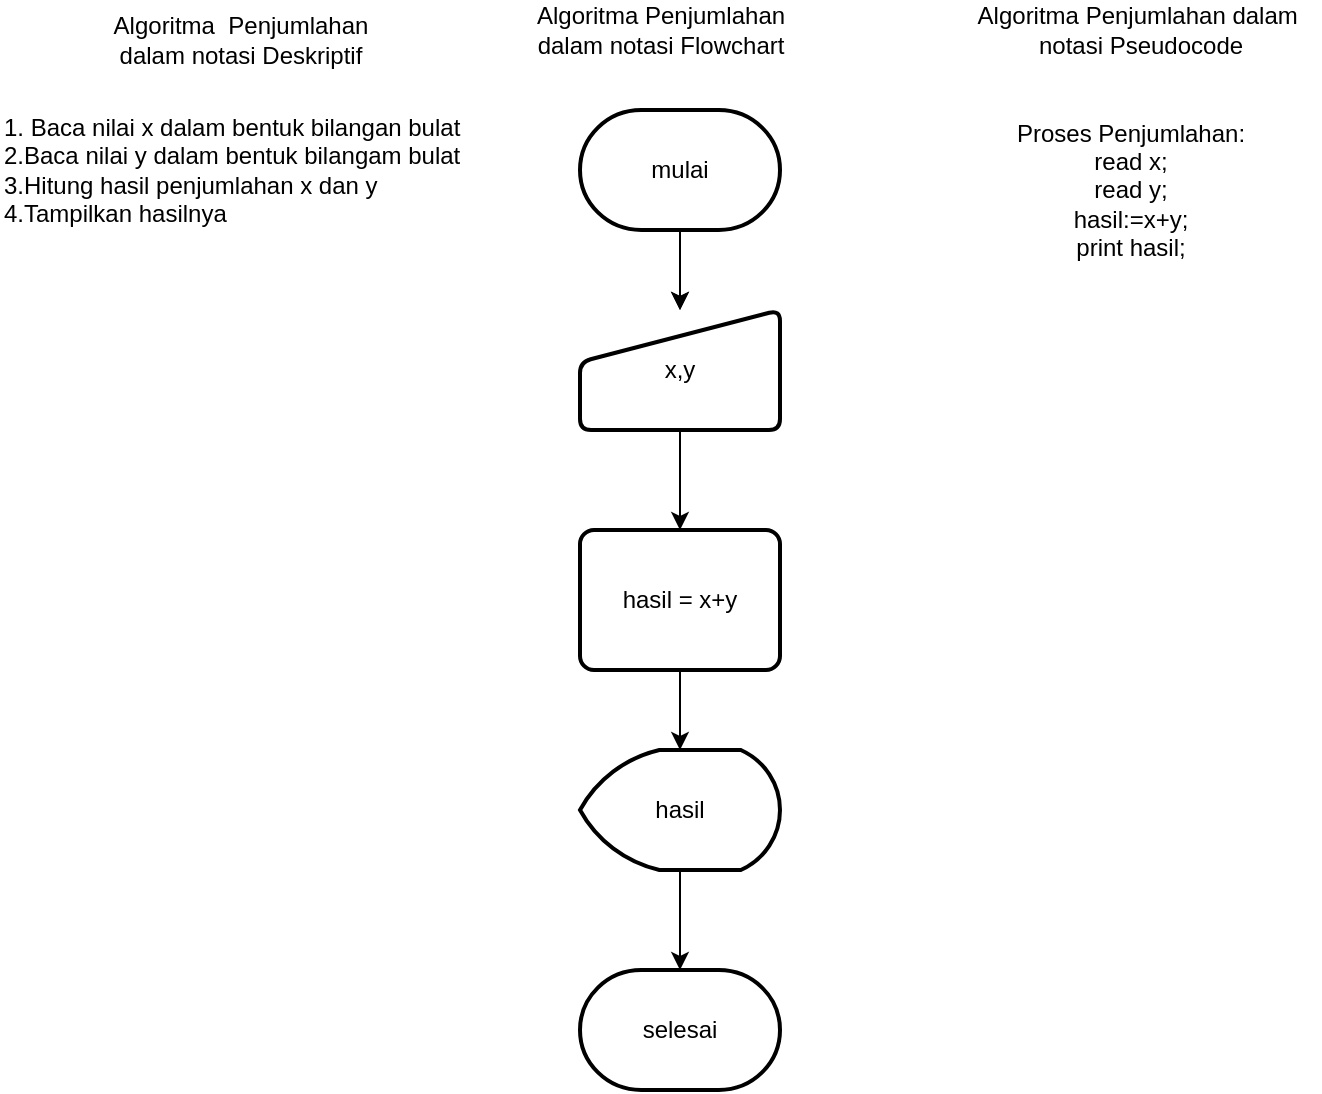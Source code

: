 <mxfile version="17.1.3" type="device"><diagram id="ZLMRjYlz73PqbMOohR7o" name="Page-1"><mxGraphModel dx="1038" dy="617" grid="1" gridSize="10" guides="1" tooltips="1" connect="1" arrows="1" fold="1" page="1" pageScale="1" pageWidth="850" pageHeight="1100" math="0" shadow="0"><root><mxCell id="0"/><mxCell id="1" parent="0"/><mxCell id="5ES_L1nhuTkoK-fknoQo-1" value="Algoritma&amp;nbsp; Penjumlahan&lt;br&gt;dalam notasi Deskriptif" style="text;html=1;align=center;verticalAlign=middle;resizable=0;points=[];autosize=1;strokeColor=none;fillColor=none;" vertex="1" parent="1"><mxGeometry x="90" y="30" width="140" height="30" as="geometry"/></mxCell><mxCell id="5ES_L1nhuTkoK-fknoQo-2" value="1. Baca nilai x dalam bentuk bilangan bulat&lt;br&gt;2.Baca nilai y dalam bentuk bilangam bulat&lt;br&gt;3.Hitung hasil penjumlahan x dan y&lt;br&gt;4.Tampilkan hasilnya" style="text;html=1;align=left;verticalAlign=middle;resizable=0;points=[];autosize=1;strokeColor=none;fillColor=none;" vertex="1" parent="1"><mxGeometry x="40" y="80" width="240" height="60" as="geometry"/></mxCell><mxCell id="5ES_L1nhuTkoK-fknoQo-3" value="Algoritma Penjumlahan&lt;br&gt;dalam notasi Flowchart" style="text;html=1;align=center;verticalAlign=middle;resizable=0;points=[];autosize=1;strokeColor=none;fillColor=none;" vertex="1" parent="1"><mxGeometry x="300" y="25" width="140" height="30" as="geometry"/></mxCell><mxCell id="5ES_L1nhuTkoK-fknoQo-11" value="" style="edgeStyle=orthogonalEdgeStyle;rounded=0;orthogonalLoop=1;jettySize=auto;html=1;" edge="1" parent="1" source="5ES_L1nhuTkoK-fknoQo-4" target="5ES_L1nhuTkoK-fknoQo-5"><mxGeometry relative="1" as="geometry"><Array as="points"><mxPoint x="380" y="190"/><mxPoint x="380" y="190"/></Array></mxGeometry></mxCell><mxCell id="5ES_L1nhuTkoK-fknoQo-16" style="edgeStyle=orthogonalEdgeStyle;rounded=0;orthogonalLoop=1;jettySize=auto;html=1;exitX=0.5;exitY=1;exitDx=0;exitDy=0;exitPerimeter=0;" edge="1" parent="1" source="5ES_L1nhuTkoK-fknoQo-4" target="5ES_L1nhuTkoK-fknoQo-5"><mxGeometry relative="1" as="geometry"/></mxCell><mxCell id="5ES_L1nhuTkoK-fknoQo-4" value="mulai&lt;br&gt;" style="strokeWidth=2;html=1;shape=mxgraph.flowchart.terminator;whiteSpace=wrap;" vertex="1" parent="1"><mxGeometry x="330" y="80" width="100" height="60" as="geometry"/></mxCell><mxCell id="5ES_L1nhuTkoK-fknoQo-15" style="edgeStyle=orthogonalEdgeStyle;rounded=0;orthogonalLoop=1;jettySize=auto;html=1;exitX=0.5;exitY=1;exitDx=0;exitDy=0;entryX=0.5;entryY=0;entryDx=0;entryDy=0;" edge="1" parent="1" source="5ES_L1nhuTkoK-fknoQo-5" target="5ES_L1nhuTkoK-fknoQo-13"><mxGeometry relative="1" as="geometry"/></mxCell><mxCell id="5ES_L1nhuTkoK-fknoQo-5" value="x,y" style="html=1;strokeWidth=2;shape=manualInput;whiteSpace=wrap;rounded=1;size=26;arcSize=11;" vertex="1" parent="1"><mxGeometry x="330" y="180" width="100" height="60" as="geometry"/></mxCell><mxCell id="5ES_L1nhuTkoK-fknoQo-18" style="edgeStyle=orthogonalEdgeStyle;rounded=0;orthogonalLoop=1;jettySize=auto;html=1;exitX=0.5;exitY=1;exitDx=0;exitDy=0;exitPerimeter=0;entryX=0.5;entryY=0;entryDx=0;entryDy=0;entryPerimeter=0;" edge="1" parent="1" source="5ES_L1nhuTkoK-fknoQo-7" target="5ES_L1nhuTkoK-fknoQo-12"><mxGeometry relative="1" as="geometry"/></mxCell><mxCell id="5ES_L1nhuTkoK-fknoQo-7" value="hasil" style="strokeWidth=2;html=1;shape=mxgraph.flowchart.display;whiteSpace=wrap;" vertex="1" parent="1"><mxGeometry x="330" y="400" width="100" height="60" as="geometry"/></mxCell><mxCell id="5ES_L1nhuTkoK-fknoQo-8" value="Algoritma Penjumlahan dalam&amp;nbsp;&lt;br&gt;notasi Pseudocode&lt;br&gt;" style="text;html=1;align=center;verticalAlign=middle;resizable=0;points=[];autosize=1;strokeColor=none;fillColor=none;" vertex="1" parent="1"><mxGeometry x="520" y="25" width="180" height="30" as="geometry"/></mxCell><mxCell id="5ES_L1nhuTkoK-fknoQo-9" value="Proses Penjumlahan:&lt;br&gt;read x;&lt;br&gt;read y;&lt;br&gt;hasil:=x+y;&lt;br&gt;print hasil;" style="text;html=1;align=center;verticalAlign=middle;resizable=0;points=[];autosize=1;strokeColor=none;fillColor=none;" vertex="1" parent="1"><mxGeometry x="540" y="80" width="130" height="80" as="geometry"/></mxCell><mxCell id="5ES_L1nhuTkoK-fknoQo-12" value="selesai" style="strokeWidth=2;html=1;shape=mxgraph.flowchart.terminator;whiteSpace=wrap;" vertex="1" parent="1"><mxGeometry x="330" y="510" width="100" height="60" as="geometry"/></mxCell><mxCell id="5ES_L1nhuTkoK-fknoQo-17" style="edgeStyle=orthogonalEdgeStyle;rounded=0;orthogonalLoop=1;jettySize=auto;html=1;exitX=0.5;exitY=1;exitDx=0;exitDy=0;entryX=0.5;entryY=0;entryDx=0;entryDy=0;entryPerimeter=0;" edge="1" parent="1" source="5ES_L1nhuTkoK-fknoQo-13" target="5ES_L1nhuTkoK-fknoQo-7"><mxGeometry relative="1" as="geometry"/></mxCell><mxCell id="5ES_L1nhuTkoK-fknoQo-13" value="hasil = x+y" style="rounded=1;whiteSpace=wrap;html=1;absoluteArcSize=1;arcSize=14;strokeWidth=2;" vertex="1" parent="1"><mxGeometry x="330" y="290" width="100" height="70" as="geometry"/></mxCell></root></mxGraphModel></diagram></mxfile>